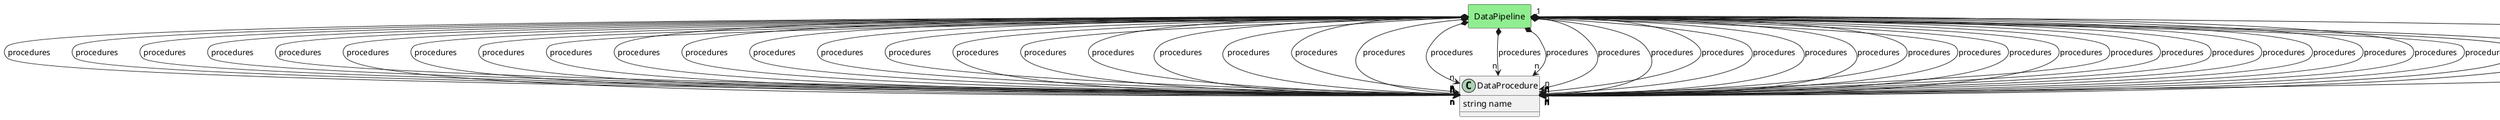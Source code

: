 @startuml

class "DataProcedure" as Model {
 string name

 
}

rectangle "DataPipeline" as DataPipeline #lightblue {
}

Model o--> "1" DataPipeline : pipeline




    rectangle "DataPipeline" as DataPipeline #lightgreen {
    }
    
        DataPipeline   *--> "n" Model : "procedures"
    
    rectangle "DataPipeline" as DataPipeline #lightgreen {
    }
    
        DataPipeline   *--> "n" Model : "procedures"
    
    rectangle "DataPipeline" as DataPipeline #lightgreen {
    }
    
        DataPipeline   *--> "n" Model : "procedures"
    
    rectangle "DataPipeline" as DataPipeline #lightgreen {
    }
    
        DataPipeline   *--> "n" Model : "procedures"
    
    rectangle "DataPipeline" as DataPipeline #lightgreen {
    }
    
        DataPipeline   *--> "n" Model : "procedures"
    
    rectangle "DataPipeline" as DataPipeline #lightgreen {
    }
    
        DataPipeline   *--> "n" Model : "procedures"
    
    rectangle "DataPipeline" as DataPipeline #lightgreen {
    }
    
        DataPipeline   *--> "n" Model : "procedures"
    
    rectangle "DataPipeline" as DataPipeline #lightgreen {
    }
    
        DataPipeline   *--> "n" Model : "procedures"
    
    rectangle "DataPipeline" as DataPipeline #lightgreen {
    }
    
        DataPipeline   *--> "n" Model : "procedures"
    
    rectangle "DataPipeline" as DataPipeline #lightgreen {
    }
    
        DataPipeline   *--> "n" Model : "procedures"
    
    rectangle "DataPipeline" as DataPipeline #lightgreen {
    }
    
        DataPipeline   *--> "n" Model : "procedures"
    
    rectangle "DataPipeline" as DataPipeline #lightgreen {
    }
    
        DataPipeline   *--> "n" Model : "procedures"
    
    rectangle "DataPipeline" as DataPipeline #lightgreen {
    }
    
        DataPipeline   *--> "n" Model : "procedures"
    
    rectangle "DataPipeline" as DataPipeline #lightgreen {
    }
    
        DataPipeline   *--> "n" Model : "procedures"
    
    rectangle "DataPipeline" as DataPipeline #lightgreen {
    }
    
        DataPipeline   *--> "n" Model : "procedures"
    
    rectangle "DataPipeline" as DataPipeline #lightgreen {
    }
    
        DataPipeline   *--> "n" Model : "procedures"
    
    rectangle "DataPipeline" as DataPipeline #lightgreen {
    }
    
        DataPipeline   *--> "n" Model : "procedures"
    
    rectangle "DataPipeline" as DataPipeline #lightgreen {
    }
    
        DataPipeline   *--> "n" Model : "procedures"
    
    rectangle "DataPipeline" as DataPipeline #lightgreen {
    }
    
        DataPipeline   *--> "n" Model : "procedures"
    
    rectangle "DataPipeline" as DataPipeline #lightgreen {
    }
    
        DataPipeline   *--> "n" Model : "procedures"
    
    rectangle "DataPipeline" as DataPipeline #lightgreen {
    }
    
        DataPipeline   *--> "n" Model : "procedures"
    
    rectangle "DataPipeline" as DataPipeline #lightgreen {
    }
    
        DataPipeline   *--> "n" Model : "procedures"
    
    rectangle "DataPipeline" as DataPipeline #lightgreen {
    }
    
        DataPipeline   *--> "n" Model : "procedures"
    
    rectangle "DataPipeline" as DataPipeline #lightgreen {
    }
    
        DataPipeline   *--> "n" Model : "procedures"
    
    rectangle "DataPipeline" as DataPipeline #lightgreen {
    }
    
        DataPipeline   *--> "n" Model : "procedures"
    
    rectangle "DataPipeline" as DataPipeline #lightgreen {
    }
    
        DataPipeline   *--> "n" Model : "procedures"
    
    rectangle "DataPipeline" as DataPipeline #lightgreen {
    }
    
        DataPipeline   *--> "n" Model : "procedures"
    
    rectangle "DataPipeline" as DataPipeline #lightgreen {
    }
    
        DataPipeline   *--> "n" Model : "procedures"
    
    rectangle "DataPipeline" as DataPipeline #lightgreen {
    }
    
        DataPipeline   *--> "n" Model : "procedures"
    
    rectangle "DataPipeline" as DataPipeline #lightgreen {
    }
    
        DataPipeline   *--> "n" Model : "procedures"
    
    rectangle "DataPipeline" as DataPipeline #lightgreen {
    }
    
        DataPipeline   *--> "n" Model : "procedures"
    
    rectangle "DataPipeline" as DataPipeline #lightgreen {
    }
    
        DataPipeline   *--> "n" Model : "procedures"
    
    rectangle "DataPipeline" as DataPipeline #lightgreen {
    }
    
        DataPipeline   *--> "n" Model : "procedures"
    
    rectangle "DataPipeline" as DataPipeline #lightgreen {
    }
    
        DataPipeline   *--> "n" Model : "procedures"
    
    rectangle "DataPipeline" as DataPipeline #lightgreen {
    }
    
        DataPipeline   *--> "n" Model : "procedures"
    
    rectangle "DataPipeline" as DataPipeline #lightgreen {
    }
    
        DataPipeline   *--> "n" Model : "procedures"
    
    rectangle "DataPipeline" as DataPipeline #lightgreen {
    }
    
        DataPipeline   *--> "n" Model : "procedures"
    
    rectangle "DataPipeline" as DataPipeline #lightgreen {
    }
    
        DataPipeline   *--> "n" Model : "procedures"
    
    rectangle "DataPipeline" as DataPipeline #lightgreen {
    }
    
        DataPipeline   *--> "n" Model : "procedures"
    
    rectangle "DataPipeline" as DataPipeline #lightgreen {
    }
    
        DataPipeline   *--> "n" Model : "procedures"
    
    rectangle "DataPipeline" as DataPipeline #lightgreen {
    }
    
        DataPipeline   *--> "n" Model : "procedures"
    
    rectangle "DataPipeline" as DataPipeline #lightgreen {
    }
    
        DataPipeline   *--> "n" Model : "procedures"
    
    rectangle "DataPipeline" as DataPipeline #lightgreen {
    }
    
        DataPipeline   *--> "n" Model : "procedures"
    
    rectangle "DataPipeline" as DataPipeline #lightgreen {
    }
    
        DataPipeline   *--> "n" Model : "procedures"
    

@enduml
